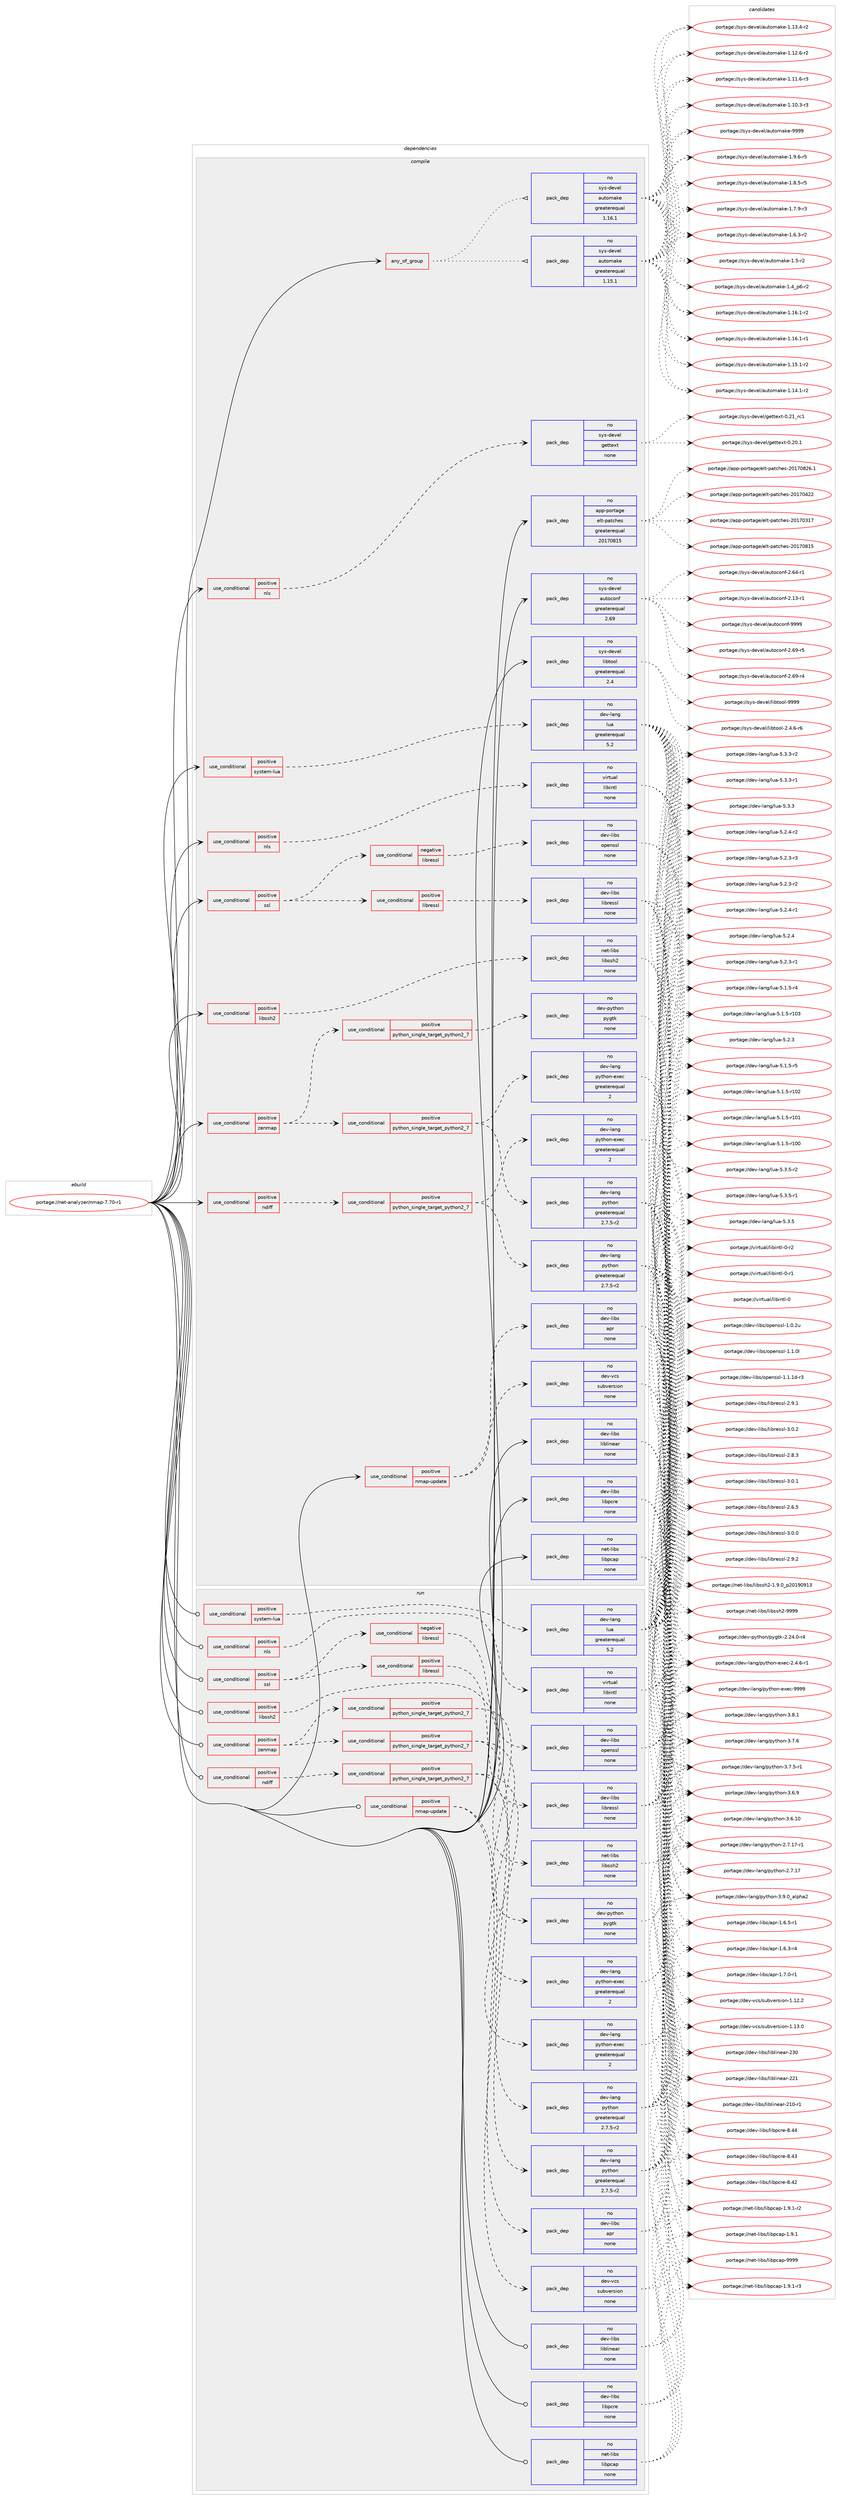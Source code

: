 digraph prolog {

# *************
# Graph options
# *************

newrank=true;
concentrate=true;
compound=true;
graph [rankdir=LR,fontname=Helvetica,fontsize=10,ranksep=1.5];#, ranksep=2.5, nodesep=0.2];
edge  [arrowhead=vee];
node  [fontname=Helvetica,fontsize=10];

# **********
# The ebuild
# **********

subgraph cluster_leftcol {
color=gray;
rank=same;
label=<<i>ebuild</i>>;
id [label="portage://net-analyzer/nmap-7.70-r1", color=red, width=4, href="../net-analyzer/nmap-7.70-r1.svg"];
}

# ****************
# The dependencies
# ****************

subgraph cluster_midcol {
color=gray;
label=<<i>dependencies</i>>;
subgraph cluster_compile {
fillcolor="#eeeeee";
style=filled;
label=<<i>compile</i>>;
subgraph any2256 {
dependency140545 [label=<<TABLE BORDER="0" CELLBORDER="1" CELLSPACING="0" CELLPADDING="4"><TR><TD CELLPADDING="10">any_of_group</TD></TR></TABLE>>, shape=none, color=red];subgraph pack106862 {
dependency140546 [label=<<TABLE BORDER="0" CELLBORDER="1" CELLSPACING="0" CELLPADDING="4" WIDTH="220"><TR><TD ROWSPAN="6" CELLPADDING="30">pack_dep</TD></TR><TR><TD WIDTH="110">no</TD></TR><TR><TD>sys-devel</TD></TR><TR><TD>automake</TD></TR><TR><TD>greaterequal</TD></TR><TR><TD>1.16.1</TD></TR></TABLE>>, shape=none, color=blue];
}
dependency140545:e -> dependency140546:w [weight=20,style="dotted",arrowhead="oinv"];
subgraph pack106863 {
dependency140547 [label=<<TABLE BORDER="0" CELLBORDER="1" CELLSPACING="0" CELLPADDING="4" WIDTH="220"><TR><TD ROWSPAN="6" CELLPADDING="30">pack_dep</TD></TR><TR><TD WIDTH="110">no</TD></TR><TR><TD>sys-devel</TD></TR><TR><TD>automake</TD></TR><TR><TD>greaterequal</TD></TR><TR><TD>1.15.1</TD></TR></TABLE>>, shape=none, color=blue];
}
dependency140545:e -> dependency140547:w [weight=20,style="dotted",arrowhead="oinv"];
}
id:e -> dependency140545:w [weight=20,style="solid",arrowhead="vee"];
subgraph cond31300 {
dependency140548 [label=<<TABLE BORDER="0" CELLBORDER="1" CELLSPACING="0" CELLPADDING="4"><TR><TD ROWSPAN="3" CELLPADDING="10">use_conditional</TD></TR><TR><TD>positive</TD></TR><TR><TD>libssh2</TD></TR></TABLE>>, shape=none, color=red];
subgraph pack106864 {
dependency140549 [label=<<TABLE BORDER="0" CELLBORDER="1" CELLSPACING="0" CELLPADDING="4" WIDTH="220"><TR><TD ROWSPAN="6" CELLPADDING="30">pack_dep</TD></TR><TR><TD WIDTH="110">no</TD></TR><TR><TD>net-libs</TD></TR><TR><TD>libssh2</TD></TR><TR><TD>none</TD></TR><TR><TD></TD></TR></TABLE>>, shape=none, color=blue];
}
dependency140548:e -> dependency140549:w [weight=20,style="dashed",arrowhead="vee"];
}
id:e -> dependency140548:w [weight=20,style="solid",arrowhead="vee"];
subgraph cond31301 {
dependency140550 [label=<<TABLE BORDER="0" CELLBORDER="1" CELLSPACING="0" CELLPADDING="4"><TR><TD ROWSPAN="3" CELLPADDING="10">use_conditional</TD></TR><TR><TD>positive</TD></TR><TR><TD>ndiff</TD></TR></TABLE>>, shape=none, color=red];
subgraph cond31302 {
dependency140551 [label=<<TABLE BORDER="0" CELLBORDER="1" CELLSPACING="0" CELLPADDING="4"><TR><TD ROWSPAN="3" CELLPADDING="10">use_conditional</TD></TR><TR><TD>positive</TD></TR><TR><TD>python_single_target_python2_7</TD></TR></TABLE>>, shape=none, color=red];
subgraph pack106865 {
dependency140552 [label=<<TABLE BORDER="0" CELLBORDER="1" CELLSPACING="0" CELLPADDING="4" WIDTH="220"><TR><TD ROWSPAN="6" CELLPADDING="30">pack_dep</TD></TR><TR><TD WIDTH="110">no</TD></TR><TR><TD>dev-lang</TD></TR><TR><TD>python</TD></TR><TR><TD>greaterequal</TD></TR><TR><TD>2.7.5-r2</TD></TR></TABLE>>, shape=none, color=blue];
}
dependency140551:e -> dependency140552:w [weight=20,style="dashed",arrowhead="vee"];
subgraph pack106866 {
dependency140553 [label=<<TABLE BORDER="0" CELLBORDER="1" CELLSPACING="0" CELLPADDING="4" WIDTH="220"><TR><TD ROWSPAN="6" CELLPADDING="30">pack_dep</TD></TR><TR><TD WIDTH="110">no</TD></TR><TR><TD>dev-lang</TD></TR><TR><TD>python-exec</TD></TR><TR><TD>greaterequal</TD></TR><TR><TD>2</TD></TR></TABLE>>, shape=none, color=blue];
}
dependency140551:e -> dependency140553:w [weight=20,style="dashed",arrowhead="vee"];
}
dependency140550:e -> dependency140551:w [weight=20,style="dashed",arrowhead="vee"];
}
id:e -> dependency140550:w [weight=20,style="solid",arrowhead="vee"];
subgraph cond31303 {
dependency140554 [label=<<TABLE BORDER="0" CELLBORDER="1" CELLSPACING="0" CELLPADDING="4"><TR><TD ROWSPAN="3" CELLPADDING="10">use_conditional</TD></TR><TR><TD>positive</TD></TR><TR><TD>nls</TD></TR></TABLE>>, shape=none, color=red];
subgraph pack106867 {
dependency140555 [label=<<TABLE BORDER="0" CELLBORDER="1" CELLSPACING="0" CELLPADDING="4" WIDTH="220"><TR><TD ROWSPAN="6" CELLPADDING="30">pack_dep</TD></TR><TR><TD WIDTH="110">no</TD></TR><TR><TD>sys-devel</TD></TR><TR><TD>gettext</TD></TR><TR><TD>none</TD></TR><TR><TD></TD></TR></TABLE>>, shape=none, color=blue];
}
dependency140554:e -> dependency140555:w [weight=20,style="dashed",arrowhead="vee"];
}
id:e -> dependency140554:w [weight=20,style="solid",arrowhead="vee"];
subgraph cond31304 {
dependency140556 [label=<<TABLE BORDER="0" CELLBORDER="1" CELLSPACING="0" CELLPADDING="4"><TR><TD ROWSPAN="3" CELLPADDING="10">use_conditional</TD></TR><TR><TD>positive</TD></TR><TR><TD>nls</TD></TR></TABLE>>, shape=none, color=red];
subgraph pack106868 {
dependency140557 [label=<<TABLE BORDER="0" CELLBORDER="1" CELLSPACING="0" CELLPADDING="4" WIDTH="220"><TR><TD ROWSPAN="6" CELLPADDING="30">pack_dep</TD></TR><TR><TD WIDTH="110">no</TD></TR><TR><TD>virtual</TD></TR><TR><TD>libintl</TD></TR><TR><TD>none</TD></TR><TR><TD></TD></TR></TABLE>>, shape=none, color=blue];
}
dependency140556:e -> dependency140557:w [weight=20,style="dashed",arrowhead="vee"];
}
id:e -> dependency140556:w [weight=20,style="solid",arrowhead="vee"];
subgraph cond31305 {
dependency140558 [label=<<TABLE BORDER="0" CELLBORDER="1" CELLSPACING="0" CELLPADDING="4"><TR><TD ROWSPAN="3" CELLPADDING="10">use_conditional</TD></TR><TR><TD>positive</TD></TR><TR><TD>nmap-update</TD></TR></TABLE>>, shape=none, color=red];
subgraph pack106869 {
dependency140559 [label=<<TABLE BORDER="0" CELLBORDER="1" CELLSPACING="0" CELLPADDING="4" WIDTH="220"><TR><TD ROWSPAN="6" CELLPADDING="30">pack_dep</TD></TR><TR><TD WIDTH="110">no</TD></TR><TR><TD>dev-libs</TD></TR><TR><TD>apr</TD></TR><TR><TD>none</TD></TR><TR><TD></TD></TR></TABLE>>, shape=none, color=blue];
}
dependency140558:e -> dependency140559:w [weight=20,style="dashed",arrowhead="vee"];
subgraph pack106870 {
dependency140560 [label=<<TABLE BORDER="0" CELLBORDER="1" CELLSPACING="0" CELLPADDING="4" WIDTH="220"><TR><TD ROWSPAN="6" CELLPADDING="30">pack_dep</TD></TR><TR><TD WIDTH="110">no</TD></TR><TR><TD>dev-vcs</TD></TR><TR><TD>subversion</TD></TR><TR><TD>none</TD></TR><TR><TD></TD></TR></TABLE>>, shape=none, color=blue];
}
dependency140558:e -> dependency140560:w [weight=20,style="dashed",arrowhead="vee"];
}
id:e -> dependency140558:w [weight=20,style="solid",arrowhead="vee"];
subgraph cond31306 {
dependency140561 [label=<<TABLE BORDER="0" CELLBORDER="1" CELLSPACING="0" CELLPADDING="4"><TR><TD ROWSPAN="3" CELLPADDING="10">use_conditional</TD></TR><TR><TD>positive</TD></TR><TR><TD>ssl</TD></TR></TABLE>>, shape=none, color=red];
subgraph cond31307 {
dependency140562 [label=<<TABLE BORDER="0" CELLBORDER="1" CELLSPACING="0" CELLPADDING="4"><TR><TD ROWSPAN="3" CELLPADDING="10">use_conditional</TD></TR><TR><TD>negative</TD></TR><TR><TD>libressl</TD></TR></TABLE>>, shape=none, color=red];
subgraph pack106871 {
dependency140563 [label=<<TABLE BORDER="0" CELLBORDER="1" CELLSPACING="0" CELLPADDING="4" WIDTH="220"><TR><TD ROWSPAN="6" CELLPADDING="30">pack_dep</TD></TR><TR><TD WIDTH="110">no</TD></TR><TR><TD>dev-libs</TD></TR><TR><TD>openssl</TD></TR><TR><TD>none</TD></TR><TR><TD></TD></TR></TABLE>>, shape=none, color=blue];
}
dependency140562:e -> dependency140563:w [weight=20,style="dashed",arrowhead="vee"];
}
dependency140561:e -> dependency140562:w [weight=20,style="dashed",arrowhead="vee"];
subgraph cond31308 {
dependency140564 [label=<<TABLE BORDER="0" CELLBORDER="1" CELLSPACING="0" CELLPADDING="4"><TR><TD ROWSPAN="3" CELLPADDING="10">use_conditional</TD></TR><TR><TD>positive</TD></TR><TR><TD>libressl</TD></TR></TABLE>>, shape=none, color=red];
subgraph pack106872 {
dependency140565 [label=<<TABLE BORDER="0" CELLBORDER="1" CELLSPACING="0" CELLPADDING="4" WIDTH="220"><TR><TD ROWSPAN="6" CELLPADDING="30">pack_dep</TD></TR><TR><TD WIDTH="110">no</TD></TR><TR><TD>dev-libs</TD></TR><TR><TD>libressl</TD></TR><TR><TD>none</TD></TR><TR><TD></TD></TR></TABLE>>, shape=none, color=blue];
}
dependency140564:e -> dependency140565:w [weight=20,style="dashed",arrowhead="vee"];
}
dependency140561:e -> dependency140564:w [weight=20,style="dashed",arrowhead="vee"];
}
id:e -> dependency140561:w [weight=20,style="solid",arrowhead="vee"];
subgraph cond31309 {
dependency140566 [label=<<TABLE BORDER="0" CELLBORDER="1" CELLSPACING="0" CELLPADDING="4"><TR><TD ROWSPAN="3" CELLPADDING="10">use_conditional</TD></TR><TR><TD>positive</TD></TR><TR><TD>system-lua</TD></TR></TABLE>>, shape=none, color=red];
subgraph pack106873 {
dependency140567 [label=<<TABLE BORDER="0" CELLBORDER="1" CELLSPACING="0" CELLPADDING="4" WIDTH="220"><TR><TD ROWSPAN="6" CELLPADDING="30">pack_dep</TD></TR><TR><TD WIDTH="110">no</TD></TR><TR><TD>dev-lang</TD></TR><TR><TD>lua</TD></TR><TR><TD>greaterequal</TD></TR><TR><TD>5.2</TD></TR></TABLE>>, shape=none, color=blue];
}
dependency140566:e -> dependency140567:w [weight=20,style="dashed",arrowhead="vee"];
}
id:e -> dependency140566:w [weight=20,style="solid",arrowhead="vee"];
subgraph cond31310 {
dependency140568 [label=<<TABLE BORDER="0" CELLBORDER="1" CELLSPACING="0" CELLPADDING="4"><TR><TD ROWSPAN="3" CELLPADDING="10">use_conditional</TD></TR><TR><TD>positive</TD></TR><TR><TD>zenmap</TD></TR></TABLE>>, shape=none, color=red];
subgraph cond31311 {
dependency140569 [label=<<TABLE BORDER="0" CELLBORDER="1" CELLSPACING="0" CELLPADDING="4"><TR><TD ROWSPAN="3" CELLPADDING="10">use_conditional</TD></TR><TR><TD>positive</TD></TR><TR><TD>python_single_target_python2_7</TD></TR></TABLE>>, shape=none, color=red];
subgraph pack106874 {
dependency140570 [label=<<TABLE BORDER="0" CELLBORDER="1" CELLSPACING="0" CELLPADDING="4" WIDTH="220"><TR><TD ROWSPAN="6" CELLPADDING="30">pack_dep</TD></TR><TR><TD WIDTH="110">no</TD></TR><TR><TD>dev-python</TD></TR><TR><TD>pygtk</TD></TR><TR><TD>none</TD></TR><TR><TD></TD></TR></TABLE>>, shape=none, color=blue];
}
dependency140569:e -> dependency140570:w [weight=20,style="dashed",arrowhead="vee"];
}
dependency140568:e -> dependency140569:w [weight=20,style="dashed",arrowhead="vee"];
subgraph cond31312 {
dependency140571 [label=<<TABLE BORDER="0" CELLBORDER="1" CELLSPACING="0" CELLPADDING="4"><TR><TD ROWSPAN="3" CELLPADDING="10">use_conditional</TD></TR><TR><TD>positive</TD></TR><TR><TD>python_single_target_python2_7</TD></TR></TABLE>>, shape=none, color=red];
subgraph pack106875 {
dependency140572 [label=<<TABLE BORDER="0" CELLBORDER="1" CELLSPACING="0" CELLPADDING="4" WIDTH="220"><TR><TD ROWSPAN="6" CELLPADDING="30">pack_dep</TD></TR><TR><TD WIDTH="110">no</TD></TR><TR><TD>dev-lang</TD></TR><TR><TD>python</TD></TR><TR><TD>greaterequal</TD></TR><TR><TD>2.7.5-r2</TD></TR></TABLE>>, shape=none, color=blue];
}
dependency140571:e -> dependency140572:w [weight=20,style="dashed",arrowhead="vee"];
subgraph pack106876 {
dependency140573 [label=<<TABLE BORDER="0" CELLBORDER="1" CELLSPACING="0" CELLPADDING="4" WIDTH="220"><TR><TD ROWSPAN="6" CELLPADDING="30">pack_dep</TD></TR><TR><TD WIDTH="110">no</TD></TR><TR><TD>dev-lang</TD></TR><TR><TD>python-exec</TD></TR><TR><TD>greaterequal</TD></TR><TR><TD>2</TD></TR></TABLE>>, shape=none, color=blue];
}
dependency140571:e -> dependency140573:w [weight=20,style="dashed",arrowhead="vee"];
}
dependency140568:e -> dependency140571:w [weight=20,style="dashed",arrowhead="vee"];
}
id:e -> dependency140568:w [weight=20,style="solid",arrowhead="vee"];
subgraph pack106877 {
dependency140574 [label=<<TABLE BORDER="0" CELLBORDER="1" CELLSPACING="0" CELLPADDING="4" WIDTH="220"><TR><TD ROWSPAN="6" CELLPADDING="30">pack_dep</TD></TR><TR><TD WIDTH="110">no</TD></TR><TR><TD>app-portage</TD></TR><TR><TD>elt-patches</TD></TR><TR><TD>greaterequal</TD></TR><TR><TD>20170815</TD></TR></TABLE>>, shape=none, color=blue];
}
id:e -> dependency140574:w [weight=20,style="solid",arrowhead="vee"];
subgraph pack106878 {
dependency140575 [label=<<TABLE BORDER="0" CELLBORDER="1" CELLSPACING="0" CELLPADDING="4" WIDTH="220"><TR><TD ROWSPAN="6" CELLPADDING="30">pack_dep</TD></TR><TR><TD WIDTH="110">no</TD></TR><TR><TD>dev-libs</TD></TR><TR><TD>liblinear</TD></TR><TR><TD>none</TD></TR><TR><TD></TD></TR></TABLE>>, shape=none, color=blue];
}
id:e -> dependency140575:w [weight=20,style="solid",arrowhead="vee"];
subgraph pack106879 {
dependency140576 [label=<<TABLE BORDER="0" CELLBORDER="1" CELLSPACING="0" CELLPADDING="4" WIDTH="220"><TR><TD ROWSPAN="6" CELLPADDING="30">pack_dep</TD></TR><TR><TD WIDTH="110">no</TD></TR><TR><TD>dev-libs</TD></TR><TR><TD>libpcre</TD></TR><TR><TD>none</TD></TR><TR><TD></TD></TR></TABLE>>, shape=none, color=blue];
}
id:e -> dependency140576:w [weight=20,style="solid",arrowhead="vee"];
subgraph pack106880 {
dependency140577 [label=<<TABLE BORDER="0" CELLBORDER="1" CELLSPACING="0" CELLPADDING="4" WIDTH="220"><TR><TD ROWSPAN="6" CELLPADDING="30">pack_dep</TD></TR><TR><TD WIDTH="110">no</TD></TR><TR><TD>net-libs</TD></TR><TR><TD>libpcap</TD></TR><TR><TD>none</TD></TR><TR><TD></TD></TR></TABLE>>, shape=none, color=blue];
}
id:e -> dependency140577:w [weight=20,style="solid",arrowhead="vee"];
subgraph pack106881 {
dependency140578 [label=<<TABLE BORDER="0" CELLBORDER="1" CELLSPACING="0" CELLPADDING="4" WIDTH="220"><TR><TD ROWSPAN="6" CELLPADDING="30">pack_dep</TD></TR><TR><TD WIDTH="110">no</TD></TR><TR><TD>sys-devel</TD></TR><TR><TD>autoconf</TD></TR><TR><TD>greaterequal</TD></TR><TR><TD>2.69</TD></TR></TABLE>>, shape=none, color=blue];
}
id:e -> dependency140578:w [weight=20,style="solid",arrowhead="vee"];
subgraph pack106882 {
dependency140579 [label=<<TABLE BORDER="0" CELLBORDER="1" CELLSPACING="0" CELLPADDING="4" WIDTH="220"><TR><TD ROWSPAN="6" CELLPADDING="30">pack_dep</TD></TR><TR><TD WIDTH="110">no</TD></TR><TR><TD>sys-devel</TD></TR><TR><TD>libtool</TD></TR><TR><TD>greaterequal</TD></TR><TR><TD>2.4</TD></TR></TABLE>>, shape=none, color=blue];
}
id:e -> dependency140579:w [weight=20,style="solid",arrowhead="vee"];
}
subgraph cluster_compileandrun {
fillcolor="#eeeeee";
style=filled;
label=<<i>compile and run</i>>;
}
subgraph cluster_run {
fillcolor="#eeeeee";
style=filled;
label=<<i>run</i>>;
subgraph cond31313 {
dependency140580 [label=<<TABLE BORDER="0" CELLBORDER="1" CELLSPACING="0" CELLPADDING="4"><TR><TD ROWSPAN="3" CELLPADDING="10">use_conditional</TD></TR><TR><TD>positive</TD></TR><TR><TD>libssh2</TD></TR></TABLE>>, shape=none, color=red];
subgraph pack106883 {
dependency140581 [label=<<TABLE BORDER="0" CELLBORDER="1" CELLSPACING="0" CELLPADDING="4" WIDTH="220"><TR><TD ROWSPAN="6" CELLPADDING="30">pack_dep</TD></TR><TR><TD WIDTH="110">no</TD></TR><TR><TD>net-libs</TD></TR><TR><TD>libssh2</TD></TR><TR><TD>none</TD></TR><TR><TD></TD></TR></TABLE>>, shape=none, color=blue];
}
dependency140580:e -> dependency140581:w [weight=20,style="dashed",arrowhead="vee"];
}
id:e -> dependency140580:w [weight=20,style="solid",arrowhead="odot"];
subgraph cond31314 {
dependency140582 [label=<<TABLE BORDER="0" CELLBORDER="1" CELLSPACING="0" CELLPADDING="4"><TR><TD ROWSPAN="3" CELLPADDING="10">use_conditional</TD></TR><TR><TD>positive</TD></TR><TR><TD>ndiff</TD></TR></TABLE>>, shape=none, color=red];
subgraph cond31315 {
dependency140583 [label=<<TABLE BORDER="0" CELLBORDER="1" CELLSPACING="0" CELLPADDING="4"><TR><TD ROWSPAN="3" CELLPADDING="10">use_conditional</TD></TR><TR><TD>positive</TD></TR><TR><TD>python_single_target_python2_7</TD></TR></TABLE>>, shape=none, color=red];
subgraph pack106884 {
dependency140584 [label=<<TABLE BORDER="0" CELLBORDER="1" CELLSPACING="0" CELLPADDING="4" WIDTH="220"><TR><TD ROWSPAN="6" CELLPADDING="30">pack_dep</TD></TR><TR><TD WIDTH="110">no</TD></TR><TR><TD>dev-lang</TD></TR><TR><TD>python</TD></TR><TR><TD>greaterequal</TD></TR><TR><TD>2.7.5-r2</TD></TR></TABLE>>, shape=none, color=blue];
}
dependency140583:e -> dependency140584:w [weight=20,style="dashed",arrowhead="vee"];
subgraph pack106885 {
dependency140585 [label=<<TABLE BORDER="0" CELLBORDER="1" CELLSPACING="0" CELLPADDING="4" WIDTH="220"><TR><TD ROWSPAN="6" CELLPADDING="30">pack_dep</TD></TR><TR><TD WIDTH="110">no</TD></TR><TR><TD>dev-lang</TD></TR><TR><TD>python-exec</TD></TR><TR><TD>greaterequal</TD></TR><TR><TD>2</TD></TR></TABLE>>, shape=none, color=blue];
}
dependency140583:e -> dependency140585:w [weight=20,style="dashed",arrowhead="vee"];
}
dependency140582:e -> dependency140583:w [weight=20,style="dashed",arrowhead="vee"];
}
id:e -> dependency140582:w [weight=20,style="solid",arrowhead="odot"];
subgraph cond31316 {
dependency140586 [label=<<TABLE BORDER="0" CELLBORDER="1" CELLSPACING="0" CELLPADDING="4"><TR><TD ROWSPAN="3" CELLPADDING="10">use_conditional</TD></TR><TR><TD>positive</TD></TR><TR><TD>nls</TD></TR></TABLE>>, shape=none, color=red];
subgraph pack106886 {
dependency140587 [label=<<TABLE BORDER="0" CELLBORDER="1" CELLSPACING="0" CELLPADDING="4" WIDTH="220"><TR><TD ROWSPAN="6" CELLPADDING="30">pack_dep</TD></TR><TR><TD WIDTH="110">no</TD></TR><TR><TD>virtual</TD></TR><TR><TD>libintl</TD></TR><TR><TD>none</TD></TR><TR><TD></TD></TR></TABLE>>, shape=none, color=blue];
}
dependency140586:e -> dependency140587:w [weight=20,style="dashed",arrowhead="vee"];
}
id:e -> dependency140586:w [weight=20,style="solid",arrowhead="odot"];
subgraph cond31317 {
dependency140588 [label=<<TABLE BORDER="0" CELLBORDER="1" CELLSPACING="0" CELLPADDING="4"><TR><TD ROWSPAN="3" CELLPADDING="10">use_conditional</TD></TR><TR><TD>positive</TD></TR><TR><TD>nmap-update</TD></TR></TABLE>>, shape=none, color=red];
subgraph pack106887 {
dependency140589 [label=<<TABLE BORDER="0" CELLBORDER="1" CELLSPACING="0" CELLPADDING="4" WIDTH="220"><TR><TD ROWSPAN="6" CELLPADDING="30">pack_dep</TD></TR><TR><TD WIDTH="110">no</TD></TR><TR><TD>dev-libs</TD></TR><TR><TD>apr</TD></TR><TR><TD>none</TD></TR><TR><TD></TD></TR></TABLE>>, shape=none, color=blue];
}
dependency140588:e -> dependency140589:w [weight=20,style="dashed",arrowhead="vee"];
subgraph pack106888 {
dependency140590 [label=<<TABLE BORDER="0" CELLBORDER="1" CELLSPACING="0" CELLPADDING="4" WIDTH="220"><TR><TD ROWSPAN="6" CELLPADDING="30">pack_dep</TD></TR><TR><TD WIDTH="110">no</TD></TR><TR><TD>dev-vcs</TD></TR><TR><TD>subversion</TD></TR><TR><TD>none</TD></TR><TR><TD></TD></TR></TABLE>>, shape=none, color=blue];
}
dependency140588:e -> dependency140590:w [weight=20,style="dashed",arrowhead="vee"];
}
id:e -> dependency140588:w [weight=20,style="solid",arrowhead="odot"];
subgraph cond31318 {
dependency140591 [label=<<TABLE BORDER="0" CELLBORDER="1" CELLSPACING="0" CELLPADDING="4"><TR><TD ROWSPAN="3" CELLPADDING="10">use_conditional</TD></TR><TR><TD>positive</TD></TR><TR><TD>ssl</TD></TR></TABLE>>, shape=none, color=red];
subgraph cond31319 {
dependency140592 [label=<<TABLE BORDER="0" CELLBORDER="1" CELLSPACING="0" CELLPADDING="4"><TR><TD ROWSPAN="3" CELLPADDING="10">use_conditional</TD></TR><TR><TD>negative</TD></TR><TR><TD>libressl</TD></TR></TABLE>>, shape=none, color=red];
subgraph pack106889 {
dependency140593 [label=<<TABLE BORDER="0" CELLBORDER="1" CELLSPACING="0" CELLPADDING="4" WIDTH="220"><TR><TD ROWSPAN="6" CELLPADDING="30">pack_dep</TD></TR><TR><TD WIDTH="110">no</TD></TR><TR><TD>dev-libs</TD></TR><TR><TD>openssl</TD></TR><TR><TD>none</TD></TR><TR><TD></TD></TR></TABLE>>, shape=none, color=blue];
}
dependency140592:e -> dependency140593:w [weight=20,style="dashed",arrowhead="vee"];
}
dependency140591:e -> dependency140592:w [weight=20,style="dashed",arrowhead="vee"];
subgraph cond31320 {
dependency140594 [label=<<TABLE BORDER="0" CELLBORDER="1" CELLSPACING="0" CELLPADDING="4"><TR><TD ROWSPAN="3" CELLPADDING="10">use_conditional</TD></TR><TR><TD>positive</TD></TR><TR><TD>libressl</TD></TR></TABLE>>, shape=none, color=red];
subgraph pack106890 {
dependency140595 [label=<<TABLE BORDER="0" CELLBORDER="1" CELLSPACING="0" CELLPADDING="4" WIDTH="220"><TR><TD ROWSPAN="6" CELLPADDING="30">pack_dep</TD></TR><TR><TD WIDTH="110">no</TD></TR><TR><TD>dev-libs</TD></TR><TR><TD>libressl</TD></TR><TR><TD>none</TD></TR><TR><TD></TD></TR></TABLE>>, shape=none, color=blue];
}
dependency140594:e -> dependency140595:w [weight=20,style="dashed",arrowhead="vee"];
}
dependency140591:e -> dependency140594:w [weight=20,style="dashed",arrowhead="vee"];
}
id:e -> dependency140591:w [weight=20,style="solid",arrowhead="odot"];
subgraph cond31321 {
dependency140596 [label=<<TABLE BORDER="0" CELLBORDER="1" CELLSPACING="0" CELLPADDING="4"><TR><TD ROWSPAN="3" CELLPADDING="10">use_conditional</TD></TR><TR><TD>positive</TD></TR><TR><TD>system-lua</TD></TR></TABLE>>, shape=none, color=red];
subgraph pack106891 {
dependency140597 [label=<<TABLE BORDER="0" CELLBORDER="1" CELLSPACING="0" CELLPADDING="4" WIDTH="220"><TR><TD ROWSPAN="6" CELLPADDING="30">pack_dep</TD></TR><TR><TD WIDTH="110">no</TD></TR><TR><TD>dev-lang</TD></TR><TR><TD>lua</TD></TR><TR><TD>greaterequal</TD></TR><TR><TD>5.2</TD></TR></TABLE>>, shape=none, color=blue];
}
dependency140596:e -> dependency140597:w [weight=20,style="dashed",arrowhead="vee"];
}
id:e -> dependency140596:w [weight=20,style="solid",arrowhead="odot"];
subgraph cond31322 {
dependency140598 [label=<<TABLE BORDER="0" CELLBORDER="1" CELLSPACING="0" CELLPADDING="4"><TR><TD ROWSPAN="3" CELLPADDING="10">use_conditional</TD></TR><TR><TD>positive</TD></TR><TR><TD>zenmap</TD></TR></TABLE>>, shape=none, color=red];
subgraph cond31323 {
dependency140599 [label=<<TABLE BORDER="0" CELLBORDER="1" CELLSPACING="0" CELLPADDING="4"><TR><TD ROWSPAN="3" CELLPADDING="10">use_conditional</TD></TR><TR><TD>positive</TD></TR><TR><TD>python_single_target_python2_7</TD></TR></TABLE>>, shape=none, color=red];
subgraph pack106892 {
dependency140600 [label=<<TABLE BORDER="0" CELLBORDER="1" CELLSPACING="0" CELLPADDING="4" WIDTH="220"><TR><TD ROWSPAN="6" CELLPADDING="30">pack_dep</TD></TR><TR><TD WIDTH="110">no</TD></TR><TR><TD>dev-python</TD></TR><TR><TD>pygtk</TD></TR><TR><TD>none</TD></TR><TR><TD></TD></TR></TABLE>>, shape=none, color=blue];
}
dependency140599:e -> dependency140600:w [weight=20,style="dashed",arrowhead="vee"];
}
dependency140598:e -> dependency140599:w [weight=20,style="dashed",arrowhead="vee"];
subgraph cond31324 {
dependency140601 [label=<<TABLE BORDER="0" CELLBORDER="1" CELLSPACING="0" CELLPADDING="4"><TR><TD ROWSPAN="3" CELLPADDING="10">use_conditional</TD></TR><TR><TD>positive</TD></TR><TR><TD>python_single_target_python2_7</TD></TR></TABLE>>, shape=none, color=red];
subgraph pack106893 {
dependency140602 [label=<<TABLE BORDER="0" CELLBORDER="1" CELLSPACING="0" CELLPADDING="4" WIDTH="220"><TR><TD ROWSPAN="6" CELLPADDING="30">pack_dep</TD></TR><TR><TD WIDTH="110">no</TD></TR><TR><TD>dev-lang</TD></TR><TR><TD>python</TD></TR><TR><TD>greaterequal</TD></TR><TR><TD>2.7.5-r2</TD></TR></TABLE>>, shape=none, color=blue];
}
dependency140601:e -> dependency140602:w [weight=20,style="dashed",arrowhead="vee"];
subgraph pack106894 {
dependency140603 [label=<<TABLE BORDER="0" CELLBORDER="1" CELLSPACING="0" CELLPADDING="4" WIDTH="220"><TR><TD ROWSPAN="6" CELLPADDING="30">pack_dep</TD></TR><TR><TD WIDTH="110">no</TD></TR><TR><TD>dev-lang</TD></TR><TR><TD>python-exec</TD></TR><TR><TD>greaterequal</TD></TR><TR><TD>2</TD></TR></TABLE>>, shape=none, color=blue];
}
dependency140601:e -> dependency140603:w [weight=20,style="dashed",arrowhead="vee"];
}
dependency140598:e -> dependency140601:w [weight=20,style="dashed",arrowhead="vee"];
}
id:e -> dependency140598:w [weight=20,style="solid",arrowhead="odot"];
subgraph pack106895 {
dependency140604 [label=<<TABLE BORDER="0" CELLBORDER="1" CELLSPACING="0" CELLPADDING="4" WIDTH="220"><TR><TD ROWSPAN="6" CELLPADDING="30">pack_dep</TD></TR><TR><TD WIDTH="110">no</TD></TR><TR><TD>dev-libs</TD></TR><TR><TD>liblinear</TD></TR><TR><TD>none</TD></TR><TR><TD></TD></TR></TABLE>>, shape=none, color=blue];
}
id:e -> dependency140604:w [weight=20,style="solid",arrowhead="odot"];
subgraph pack106896 {
dependency140605 [label=<<TABLE BORDER="0" CELLBORDER="1" CELLSPACING="0" CELLPADDING="4" WIDTH="220"><TR><TD ROWSPAN="6" CELLPADDING="30">pack_dep</TD></TR><TR><TD WIDTH="110">no</TD></TR><TR><TD>dev-libs</TD></TR><TR><TD>libpcre</TD></TR><TR><TD>none</TD></TR><TR><TD></TD></TR></TABLE>>, shape=none, color=blue];
}
id:e -> dependency140605:w [weight=20,style="solid",arrowhead="odot"];
subgraph pack106897 {
dependency140606 [label=<<TABLE BORDER="0" CELLBORDER="1" CELLSPACING="0" CELLPADDING="4" WIDTH="220"><TR><TD ROWSPAN="6" CELLPADDING="30">pack_dep</TD></TR><TR><TD WIDTH="110">no</TD></TR><TR><TD>net-libs</TD></TR><TR><TD>libpcap</TD></TR><TR><TD>none</TD></TR><TR><TD></TD></TR></TABLE>>, shape=none, color=blue];
}
id:e -> dependency140606:w [weight=20,style="solid",arrowhead="odot"];
}
}

# **************
# The candidates
# **************

subgraph cluster_choices {
rank=same;
color=gray;
label=<<i>candidates</i>>;

subgraph choice106862 {
color=black;
nodesep=1;
choice115121115451001011181011084797117116111109971071014557575757 [label="portage://sys-devel/automake-9999", color=red, width=4,href="../sys-devel/automake-9999.svg"];
choice115121115451001011181011084797117116111109971071014549465746544511453 [label="portage://sys-devel/automake-1.9.6-r5", color=red, width=4,href="../sys-devel/automake-1.9.6-r5.svg"];
choice115121115451001011181011084797117116111109971071014549465646534511453 [label="portage://sys-devel/automake-1.8.5-r5", color=red, width=4,href="../sys-devel/automake-1.8.5-r5.svg"];
choice115121115451001011181011084797117116111109971071014549465546574511451 [label="portage://sys-devel/automake-1.7.9-r3", color=red, width=4,href="../sys-devel/automake-1.7.9-r3.svg"];
choice115121115451001011181011084797117116111109971071014549465446514511450 [label="portage://sys-devel/automake-1.6.3-r2", color=red, width=4,href="../sys-devel/automake-1.6.3-r2.svg"];
choice11512111545100101118101108479711711611110997107101454946534511450 [label="portage://sys-devel/automake-1.5-r2", color=red, width=4,href="../sys-devel/automake-1.5-r2.svg"];
choice115121115451001011181011084797117116111109971071014549465295112544511450 [label="portage://sys-devel/automake-1.4_p6-r2", color=red, width=4,href="../sys-devel/automake-1.4_p6-r2.svg"];
choice11512111545100101118101108479711711611110997107101454946495446494511450 [label="portage://sys-devel/automake-1.16.1-r2", color=red, width=4,href="../sys-devel/automake-1.16.1-r2.svg"];
choice11512111545100101118101108479711711611110997107101454946495446494511449 [label="portage://sys-devel/automake-1.16.1-r1", color=red, width=4,href="../sys-devel/automake-1.16.1-r1.svg"];
choice11512111545100101118101108479711711611110997107101454946495346494511450 [label="portage://sys-devel/automake-1.15.1-r2", color=red, width=4,href="../sys-devel/automake-1.15.1-r2.svg"];
choice11512111545100101118101108479711711611110997107101454946495246494511450 [label="portage://sys-devel/automake-1.14.1-r2", color=red, width=4,href="../sys-devel/automake-1.14.1-r2.svg"];
choice11512111545100101118101108479711711611110997107101454946495146524511450 [label="portage://sys-devel/automake-1.13.4-r2", color=red, width=4,href="../sys-devel/automake-1.13.4-r2.svg"];
choice11512111545100101118101108479711711611110997107101454946495046544511450 [label="portage://sys-devel/automake-1.12.6-r2", color=red, width=4,href="../sys-devel/automake-1.12.6-r2.svg"];
choice11512111545100101118101108479711711611110997107101454946494946544511451 [label="portage://sys-devel/automake-1.11.6-r3", color=red, width=4,href="../sys-devel/automake-1.11.6-r3.svg"];
choice11512111545100101118101108479711711611110997107101454946494846514511451 [label="portage://sys-devel/automake-1.10.3-r3", color=red, width=4,href="../sys-devel/automake-1.10.3-r3.svg"];
dependency140546:e -> choice115121115451001011181011084797117116111109971071014557575757:w [style=dotted,weight="100"];
dependency140546:e -> choice115121115451001011181011084797117116111109971071014549465746544511453:w [style=dotted,weight="100"];
dependency140546:e -> choice115121115451001011181011084797117116111109971071014549465646534511453:w [style=dotted,weight="100"];
dependency140546:e -> choice115121115451001011181011084797117116111109971071014549465546574511451:w [style=dotted,weight="100"];
dependency140546:e -> choice115121115451001011181011084797117116111109971071014549465446514511450:w [style=dotted,weight="100"];
dependency140546:e -> choice11512111545100101118101108479711711611110997107101454946534511450:w [style=dotted,weight="100"];
dependency140546:e -> choice115121115451001011181011084797117116111109971071014549465295112544511450:w [style=dotted,weight="100"];
dependency140546:e -> choice11512111545100101118101108479711711611110997107101454946495446494511450:w [style=dotted,weight="100"];
dependency140546:e -> choice11512111545100101118101108479711711611110997107101454946495446494511449:w [style=dotted,weight="100"];
dependency140546:e -> choice11512111545100101118101108479711711611110997107101454946495346494511450:w [style=dotted,weight="100"];
dependency140546:e -> choice11512111545100101118101108479711711611110997107101454946495246494511450:w [style=dotted,weight="100"];
dependency140546:e -> choice11512111545100101118101108479711711611110997107101454946495146524511450:w [style=dotted,weight="100"];
dependency140546:e -> choice11512111545100101118101108479711711611110997107101454946495046544511450:w [style=dotted,weight="100"];
dependency140546:e -> choice11512111545100101118101108479711711611110997107101454946494946544511451:w [style=dotted,weight="100"];
dependency140546:e -> choice11512111545100101118101108479711711611110997107101454946494846514511451:w [style=dotted,weight="100"];
}
subgraph choice106863 {
color=black;
nodesep=1;
choice115121115451001011181011084797117116111109971071014557575757 [label="portage://sys-devel/automake-9999", color=red, width=4,href="../sys-devel/automake-9999.svg"];
choice115121115451001011181011084797117116111109971071014549465746544511453 [label="portage://sys-devel/automake-1.9.6-r5", color=red, width=4,href="../sys-devel/automake-1.9.6-r5.svg"];
choice115121115451001011181011084797117116111109971071014549465646534511453 [label="portage://sys-devel/automake-1.8.5-r5", color=red, width=4,href="../sys-devel/automake-1.8.5-r5.svg"];
choice115121115451001011181011084797117116111109971071014549465546574511451 [label="portage://sys-devel/automake-1.7.9-r3", color=red, width=4,href="../sys-devel/automake-1.7.9-r3.svg"];
choice115121115451001011181011084797117116111109971071014549465446514511450 [label="portage://sys-devel/automake-1.6.3-r2", color=red, width=4,href="../sys-devel/automake-1.6.3-r2.svg"];
choice11512111545100101118101108479711711611110997107101454946534511450 [label="portage://sys-devel/automake-1.5-r2", color=red, width=4,href="../sys-devel/automake-1.5-r2.svg"];
choice115121115451001011181011084797117116111109971071014549465295112544511450 [label="portage://sys-devel/automake-1.4_p6-r2", color=red, width=4,href="../sys-devel/automake-1.4_p6-r2.svg"];
choice11512111545100101118101108479711711611110997107101454946495446494511450 [label="portage://sys-devel/automake-1.16.1-r2", color=red, width=4,href="../sys-devel/automake-1.16.1-r2.svg"];
choice11512111545100101118101108479711711611110997107101454946495446494511449 [label="portage://sys-devel/automake-1.16.1-r1", color=red, width=4,href="../sys-devel/automake-1.16.1-r1.svg"];
choice11512111545100101118101108479711711611110997107101454946495346494511450 [label="portage://sys-devel/automake-1.15.1-r2", color=red, width=4,href="../sys-devel/automake-1.15.1-r2.svg"];
choice11512111545100101118101108479711711611110997107101454946495246494511450 [label="portage://sys-devel/automake-1.14.1-r2", color=red, width=4,href="../sys-devel/automake-1.14.1-r2.svg"];
choice11512111545100101118101108479711711611110997107101454946495146524511450 [label="portage://sys-devel/automake-1.13.4-r2", color=red, width=4,href="../sys-devel/automake-1.13.4-r2.svg"];
choice11512111545100101118101108479711711611110997107101454946495046544511450 [label="portage://sys-devel/automake-1.12.6-r2", color=red, width=4,href="../sys-devel/automake-1.12.6-r2.svg"];
choice11512111545100101118101108479711711611110997107101454946494946544511451 [label="portage://sys-devel/automake-1.11.6-r3", color=red, width=4,href="../sys-devel/automake-1.11.6-r3.svg"];
choice11512111545100101118101108479711711611110997107101454946494846514511451 [label="portage://sys-devel/automake-1.10.3-r3", color=red, width=4,href="../sys-devel/automake-1.10.3-r3.svg"];
dependency140547:e -> choice115121115451001011181011084797117116111109971071014557575757:w [style=dotted,weight="100"];
dependency140547:e -> choice115121115451001011181011084797117116111109971071014549465746544511453:w [style=dotted,weight="100"];
dependency140547:e -> choice115121115451001011181011084797117116111109971071014549465646534511453:w [style=dotted,weight="100"];
dependency140547:e -> choice115121115451001011181011084797117116111109971071014549465546574511451:w [style=dotted,weight="100"];
dependency140547:e -> choice115121115451001011181011084797117116111109971071014549465446514511450:w [style=dotted,weight="100"];
dependency140547:e -> choice11512111545100101118101108479711711611110997107101454946534511450:w [style=dotted,weight="100"];
dependency140547:e -> choice115121115451001011181011084797117116111109971071014549465295112544511450:w [style=dotted,weight="100"];
dependency140547:e -> choice11512111545100101118101108479711711611110997107101454946495446494511450:w [style=dotted,weight="100"];
dependency140547:e -> choice11512111545100101118101108479711711611110997107101454946495446494511449:w [style=dotted,weight="100"];
dependency140547:e -> choice11512111545100101118101108479711711611110997107101454946495346494511450:w [style=dotted,weight="100"];
dependency140547:e -> choice11512111545100101118101108479711711611110997107101454946495246494511450:w [style=dotted,weight="100"];
dependency140547:e -> choice11512111545100101118101108479711711611110997107101454946495146524511450:w [style=dotted,weight="100"];
dependency140547:e -> choice11512111545100101118101108479711711611110997107101454946495046544511450:w [style=dotted,weight="100"];
dependency140547:e -> choice11512111545100101118101108479711711611110997107101454946494946544511451:w [style=dotted,weight="100"];
dependency140547:e -> choice11512111545100101118101108479711711611110997107101454946494846514511451:w [style=dotted,weight="100"];
}
subgraph choice106864 {
color=black;
nodesep=1;
choice11010111645108105981154710810598115115104504557575757 [label="portage://net-libs/libssh2-9999", color=red, width=4,href="../net-libs/libssh2-9999.svg"];
choice1101011164510810598115471081059811511510450454946574648951125048495748574951 [label="portage://net-libs/libssh2-1.9.0_p20190913", color=red, width=4,href="../net-libs/libssh2-1.9.0_p20190913.svg"];
dependency140549:e -> choice11010111645108105981154710810598115115104504557575757:w [style=dotted,weight="100"];
dependency140549:e -> choice1101011164510810598115471081059811511510450454946574648951125048495748574951:w [style=dotted,weight="100"];
}
subgraph choice106865 {
color=black;
nodesep=1;
choice10010111845108971101034711212111610411111045514657464895971081121049750 [label="portage://dev-lang/python-3.9.0_alpha2", color=red, width=4,href="../dev-lang/python-3.9.0_alpha2.svg"];
choice100101118451089711010347112121116104111110455146564649 [label="portage://dev-lang/python-3.8.1", color=red, width=4,href="../dev-lang/python-3.8.1.svg"];
choice100101118451089711010347112121116104111110455146554654 [label="portage://dev-lang/python-3.7.6", color=red, width=4,href="../dev-lang/python-3.7.6.svg"];
choice1001011184510897110103471121211161041111104551465546534511449 [label="portage://dev-lang/python-3.7.5-r1", color=red, width=4,href="../dev-lang/python-3.7.5-r1.svg"];
choice100101118451089711010347112121116104111110455146544657 [label="portage://dev-lang/python-3.6.9", color=red, width=4,href="../dev-lang/python-3.6.9.svg"];
choice10010111845108971101034711212111610411111045514654464948 [label="portage://dev-lang/python-3.6.10", color=red, width=4,href="../dev-lang/python-3.6.10.svg"];
choice100101118451089711010347112121116104111110455046554649554511449 [label="portage://dev-lang/python-2.7.17-r1", color=red, width=4,href="../dev-lang/python-2.7.17-r1.svg"];
choice10010111845108971101034711212111610411111045504655464955 [label="portage://dev-lang/python-2.7.17", color=red, width=4,href="../dev-lang/python-2.7.17.svg"];
dependency140552:e -> choice10010111845108971101034711212111610411111045514657464895971081121049750:w [style=dotted,weight="100"];
dependency140552:e -> choice100101118451089711010347112121116104111110455146564649:w [style=dotted,weight="100"];
dependency140552:e -> choice100101118451089711010347112121116104111110455146554654:w [style=dotted,weight="100"];
dependency140552:e -> choice1001011184510897110103471121211161041111104551465546534511449:w [style=dotted,weight="100"];
dependency140552:e -> choice100101118451089711010347112121116104111110455146544657:w [style=dotted,weight="100"];
dependency140552:e -> choice10010111845108971101034711212111610411111045514654464948:w [style=dotted,weight="100"];
dependency140552:e -> choice100101118451089711010347112121116104111110455046554649554511449:w [style=dotted,weight="100"];
dependency140552:e -> choice10010111845108971101034711212111610411111045504655464955:w [style=dotted,weight="100"];
}
subgraph choice106866 {
color=black;
nodesep=1;
choice10010111845108971101034711212111610411111045101120101994557575757 [label="portage://dev-lang/python-exec-9999", color=red, width=4,href="../dev-lang/python-exec-9999.svg"];
choice10010111845108971101034711212111610411111045101120101994550465246544511449 [label="portage://dev-lang/python-exec-2.4.6-r1", color=red, width=4,href="../dev-lang/python-exec-2.4.6-r1.svg"];
dependency140553:e -> choice10010111845108971101034711212111610411111045101120101994557575757:w [style=dotted,weight="100"];
dependency140553:e -> choice10010111845108971101034711212111610411111045101120101994550465246544511449:w [style=dotted,weight="100"];
}
subgraph choice106867 {
color=black;
nodesep=1;
choice11512111545100101118101108471031011161161011201164548465049951149949 [label="portage://sys-devel/gettext-0.21_rc1", color=red, width=4,href="../sys-devel/gettext-0.21_rc1.svg"];
choice115121115451001011181011084710310111611610112011645484650484649 [label="portage://sys-devel/gettext-0.20.1", color=red, width=4,href="../sys-devel/gettext-0.20.1.svg"];
dependency140555:e -> choice11512111545100101118101108471031011161161011201164548465049951149949:w [style=dotted,weight="100"];
dependency140555:e -> choice115121115451001011181011084710310111611610112011645484650484649:w [style=dotted,weight="100"];
}
subgraph choice106868 {
color=black;
nodesep=1;
choice11810511411611797108471081059810511011610845484511450 [label="portage://virtual/libintl-0-r2", color=red, width=4,href="../virtual/libintl-0-r2.svg"];
choice11810511411611797108471081059810511011610845484511449 [label="portage://virtual/libintl-0-r1", color=red, width=4,href="../virtual/libintl-0-r1.svg"];
choice1181051141161179710847108105981051101161084548 [label="portage://virtual/libintl-0", color=red, width=4,href="../virtual/libintl-0.svg"];
dependency140557:e -> choice11810511411611797108471081059810511011610845484511450:w [style=dotted,weight="100"];
dependency140557:e -> choice11810511411611797108471081059810511011610845484511449:w [style=dotted,weight="100"];
dependency140557:e -> choice1181051141161179710847108105981051101161084548:w [style=dotted,weight="100"];
}
subgraph choice106869 {
color=black;
nodesep=1;
choice100101118451081059811547971121144549465546484511449 [label="portage://dev-libs/apr-1.7.0-r1", color=red, width=4,href="../dev-libs/apr-1.7.0-r1.svg"];
choice100101118451081059811547971121144549465446534511449 [label="portage://dev-libs/apr-1.6.5-r1", color=red, width=4,href="../dev-libs/apr-1.6.5-r1.svg"];
choice100101118451081059811547971121144549465446514511452 [label="portage://dev-libs/apr-1.6.3-r4", color=red, width=4,href="../dev-libs/apr-1.6.3-r4.svg"];
dependency140559:e -> choice100101118451081059811547971121144549465546484511449:w [style=dotted,weight="100"];
dependency140559:e -> choice100101118451081059811547971121144549465446534511449:w [style=dotted,weight="100"];
dependency140559:e -> choice100101118451081059811547971121144549465446514511452:w [style=dotted,weight="100"];
}
subgraph choice106870 {
color=black;
nodesep=1;
choice1001011184511899115471151179811810111411510511111045494649514648 [label="portage://dev-vcs/subversion-1.13.0", color=red, width=4,href="../dev-vcs/subversion-1.13.0.svg"];
choice1001011184511899115471151179811810111411510511111045494649504650 [label="portage://dev-vcs/subversion-1.12.2", color=red, width=4,href="../dev-vcs/subversion-1.12.2.svg"];
dependency140560:e -> choice1001011184511899115471151179811810111411510511111045494649514648:w [style=dotted,weight="100"];
dependency140560:e -> choice1001011184511899115471151179811810111411510511111045494649504650:w [style=dotted,weight="100"];
}
subgraph choice106871 {
color=black;
nodesep=1;
choice1001011184510810598115471111121011101151151084549464946491004511451 [label="portage://dev-libs/openssl-1.1.1d-r3", color=red, width=4,href="../dev-libs/openssl-1.1.1d-r3.svg"];
choice100101118451081059811547111112101110115115108454946494648108 [label="portage://dev-libs/openssl-1.1.0l", color=red, width=4,href="../dev-libs/openssl-1.1.0l.svg"];
choice100101118451081059811547111112101110115115108454946484650117 [label="portage://dev-libs/openssl-1.0.2u", color=red, width=4,href="../dev-libs/openssl-1.0.2u.svg"];
dependency140563:e -> choice1001011184510810598115471111121011101151151084549464946491004511451:w [style=dotted,weight="100"];
dependency140563:e -> choice100101118451081059811547111112101110115115108454946494648108:w [style=dotted,weight="100"];
dependency140563:e -> choice100101118451081059811547111112101110115115108454946484650117:w [style=dotted,weight="100"];
}
subgraph choice106872 {
color=black;
nodesep=1;
choice10010111845108105981154710810598114101115115108455146484650 [label="portage://dev-libs/libressl-3.0.2", color=red, width=4,href="../dev-libs/libressl-3.0.2.svg"];
choice10010111845108105981154710810598114101115115108455146484649 [label="portage://dev-libs/libressl-3.0.1", color=red, width=4,href="../dev-libs/libressl-3.0.1.svg"];
choice10010111845108105981154710810598114101115115108455146484648 [label="portage://dev-libs/libressl-3.0.0", color=red, width=4,href="../dev-libs/libressl-3.0.0.svg"];
choice10010111845108105981154710810598114101115115108455046574650 [label="portage://dev-libs/libressl-2.9.2", color=red, width=4,href="../dev-libs/libressl-2.9.2.svg"];
choice10010111845108105981154710810598114101115115108455046574649 [label="portage://dev-libs/libressl-2.9.1", color=red, width=4,href="../dev-libs/libressl-2.9.1.svg"];
choice10010111845108105981154710810598114101115115108455046564651 [label="portage://dev-libs/libressl-2.8.3", color=red, width=4,href="../dev-libs/libressl-2.8.3.svg"];
choice10010111845108105981154710810598114101115115108455046544653 [label="portage://dev-libs/libressl-2.6.5", color=red, width=4,href="../dev-libs/libressl-2.6.5.svg"];
dependency140565:e -> choice10010111845108105981154710810598114101115115108455146484650:w [style=dotted,weight="100"];
dependency140565:e -> choice10010111845108105981154710810598114101115115108455146484649:w [style=dotted,weight="100"];
dependency140565:e -> choice10010111845108105981154710810598114101115115108455146484648:w [style=dotted,weight="100"];
dependency140565:e -> choice10010111845108105981154710810598114101115115108455046574650:w [style=dotted,weight="100"];
dependency140565:e -> choice10010111845108105981154710810598114101115115108455046574649:w [style=dotted,weight="100"];
dependency140565:e -> choice10010111845108105981154710810598114101115115108455046564651:w [style=dotted,weight="100"];
dependency140565:e -> choice10010111845108105981154710810598114101115115108455046544653:w [style=dotted,weight="100"];
}
subgraph choice106873 {
color=black;
nodesep=1;
choice100101118451089711010347108117974553465146534511450 [label="portage://dev-lang/lua-5.3.5-r2", color=red, width=4,href="../dev-lang/lua-5.3.5-r2.svg"];
choice100101118451089711010347108117974553465146534511449 [label="portage://dev-lang/lua-5.3.5-r1", color=red, width=4,href="../dev-lang/lua-5.3.5-r1.svg"];
choice10010111845108971101034710811797455346514653 [label="portage://dev-lang/lua-5.3.5", color=red, width=4,href="../dev-lang/lua-5.3.5.svg"];
choice100101118451089711010347108117974553465146514511450 [label="portage://dev-lang/lua-5.3.3-r2", color=red, width=4,href="../dev-lang/lua-5.3.3-r2.svg"];
choice100101118451089711010347108117974553465146514511449 [label="portage://dev-lang/lua-5.3.3-r1", color=red, width=4,href="../dev-lang/lua-5.3.3-r1.svg"];
choice10010111845108971101034710811797455346514651 [label="portage://dev-lang/lua-5.3.3", color=red, width=4,href="../dev-lang/lua-5.3.3.svg"];
choice100101118451089711010347108117974553465046524511450 [label="portage://dev-lang/lua-5.2.4-r2", color=red, width=4,href="../dev-lang/lua-5.2.4-r2.svg"];
choice100101118451089711010347108117974553465046524511449 [label="portage://dev-lang/lua-5.2.4-r1", color=red, width=4,href="../dev-lang/lua-5.2.4-r1.svg"];
choice10010111845108971101034710811797455346504652 [label="portage://dev-lang/lua-5.2.4", color=red, width=4,href="../dev-lang/lua-5.2.4.svg"];
choice100101118451089711010347108117974553465046514511451 [label="portage://dev-lang/lua-5.2.3-r3", color=red, width=4,href="../dev-lang/lua-5.2.3-r3.svg"];
choice100101118451089711010347108117974553465046514511450 [label="portage://dev-lang/lua-5.2.3-r2", color=red, width=4,href="../dev-lang/lua-5.2.3-r2.svg"];
choice100101118451089711010347108117974553465046514511449 [label="portage://dev-lang/lua-5.2.3-r1", color=red, width=4,href="../dev-lang/lua-5.2.3-r1.svg"];
choice10010111845108971101034710811797455346504651 [label="portage://dev-lang/lua-5.2.3", color=red, width=4,href="../dev-lang/lua-5.2.3.svg"];
choice100101118451089711010347108117974553464946534511453 [label="portage://dev-lang/lua-5.1.5-r5", color=red, width=4,href="../dev-lang/lua-5.1.5-r5.svg"];
choice100101118451089711010347108117974553464946534511452 [label="portage://dev-lang/lua-5.1.5-r4", color=red, width=4,href="../dev-lang/lua-5.1.5-r4.svg"];
choice1001011184510897110103471081179745534649465345114494851 [label="portage://dev-lang/lua-5.1.5-r103", color=red, width=4,href="../dev-lang/lua-5.1.5-r103.svg"];
choice1001011184510897110103471081179745534649465345114494850 [label="portage://dev-lang/lua-5.1.5-r102", color=red, width=4,href="../dev-lang/lua-5.1.5-r102.svg"];
choice1001011184510897110103471081179745534649465345114494849 [label="portage://dev-lang/lua-5.1.5-r101", color=red, width=4,href="../dev-lang/lua-5.1.5-r101.svg"];
choice1001011184510897110103471081179745534649465345114494848 [label="portage://dev-lang/lua-5.1.5-r100", color=red, width=4,href="../dev-lang/lua-5.1.5-r100.svg"];
dependency140567:e -> choice100101118451089711010347108117974553465146534511450:w [style=dotted,weight="100"];
dependency140567:e -> choice100101118451089711010347108117974553465146534511449:w [style=dotted,weight="100"];
dependency140567:e -> choice10010111845108971101034710811797455346514653:w [style=dotted,weight="100"];
dependency140567:e -> choice100101118451089711010347108117974553465146514511450:w [style=dotted,weight="100"];
dependency140567:e -> choice100101118451089711010347108117974553465146514511449:w [style=dotted,weight="100"];
dependency140567:e -> choice10010111845108971101034710811797455346514651:w [style=dotted,weight="100"];
dependency140567:e -> choice100101118451089711010347108117974553465046524511450:w [style=dotted,weight="100"];
dependency140567:e -> choice100101118451089711010347108117974553465046524511449:w [style=dotted,weight="100"];
dependency140567:e -> choice10010111845108971101034710811797455346504652:w [style=dotted,weight="100"];
dependency140567:e -> choice100101118451089711010347108117974553465046514511451:w [style=dotted,weight="100"];
dependency140567:e -> choice100101118451089711010347108117974553465046514511450:w [style=dotted,weight="100"];
dependency140567:e -> choice100101118451089711010347108117974553465046514511449:w [style=dotted,weight="100"];
dependency140567:e -> choice10010111845108971101034710811797455346504651:w [style=dotted,weight="100"];
dependency140567:e -> choice100101118451089711010347108117974553464946534511453:w [style=dotted,weight="100"];
dependency140567:e -> choice100101118451089711010347108117974553464946534511452:w [style=dotted,weight="100"];
dependency140567:e -> choice1001011184510897110103471081179745534649465345114494851:w [style=dotted,weight="100"];
dependency140567:e -> choice1001011184510897110103471081179745534649465345114494850:w [style=dotted,weight="100"];
dependency140567:e -> choice1001011184510897110103471081179745534649465345114494849:w [style=dotted,weight="100"];
dependency140567:e -> choice1001011184510897110103471081179745534649465345114494848:w [style=dotted,weight="100"];
}
subgraph choice106874 {
color=black;
nodesep=1;
choice1001011184511212111610411111047112121103116107455046505246484511452 [label="portage://dev-python/pygtk-2.24.0-r4", color=red, width=4,href="../dev-python/pygtk-2.24.0-r4.svg"];
dependency140570:e -> choice1001011184511212111610411111047112121103116107455046505246484511452:w [style=dotted,weight="100"];
}
subgraph choice106875 {
color=black;
nodesep=1;
choice10010111845108971101034711212111610411111045514657464895971081121049750 [label="portage://dev-lang/python-3.9.0_alpha2", color=red, width=4,href="../dev-lang/python-3.9.0_alpha2.svg"];
choice100101118451089711010347112121116104111110455146564649 [label="portage://dev-lang/python-3.8.1", color=red, width=4,href="../dev-lang/python-3.8.1.svg"];
choice100101118451089711010347112121116104111110455146554654 [label="portage://dev-lang/python-3.7.6", color=red, width=4,href="../dev-lang/python-3.7.6.svg"];
choice1001011184510897110103471121211161041111104551465546534511449 [label="portage://dev-lang/python-3.7.5-r1", color=red, width=4,href="../dev-lang/python-3.7.5-r1.svg"];
choice100101118451089711010347112121116104111110455146544657 [label="portage://dev-lang/python-3.6.9", color=red, width=4,href="../dev-lang/python-3.6.9.svg"];
choice10010111845108971101034711212111610411111045514654464948 [label="portage://dev-lang/python-3.6.10", color=red, width=4,href="../dev-lang/python-3.6.10.svg"];
choice100101118451089711010347112121116104111110455046554649554511449 [label="portage://dev-lang/python-2.7.17-r1", color=red, width=4,href="../dev-lang/python-2.7.17-r1.svg"];
choice10010111845108971101034711212111610411111045504655464955 [label="portage://dev-lang/python-2.7.17", color=red, width=4,href="../dev-lang/python-2.7.17.svg"];
dependency140572:e -> choice10010111845108971101034711212111610411111045514657464895971081121049750:w [style=dotted,weight="100"];
dependency140572:e -> choice100101118451089711010347112121116104111110455146564649:w [style=dotted,weight="100"];
dependency140572:e -> choice100101118451089711010347112121116104111110455146554654:w [style=dotted,weight="100"];
dependency140572:e -> choice1001011184510897110103471121211161041111104551465546534511449:w [style=dotted,weight="100"];
dependency140572:e -> choice100101118451089711010347112121116104111110455146544657:w [style=dotted,weight="100"];
dependency140572:e -> choice10010111845108971101034711212111610411111045514654464948:w [style=dotted,weight="100"];
dependency140572:e -> choice100101118451089711010347112121116104111110455046554649554511449:w [style=dotted,weight="100"];
dependency140572:e -> choice10010111845108971101034711212111610411111045504655464955:w [style=dotted,weight="100"];
}
subgraph choice106876 {
color=black;
nodesep=1;
choice10010111845108971101034711212111610411111045101120101994557575757 [label="portage://dev-lang/python-exec-9999", color=red, width=4,href="../dev-lang/python-exec-9999.svg"];
choice10010111845108971101034711212111610411111045101120101994550465246544511449 [label="portage://dev-lang/python-exec-2.4.6-r1", color=red, width=4,href="../dev-lang/python-exec-2.4.6-r1.svg"];
dependency140573:e -> choice10010111845108971101034711212111610411111045101120101994557575757:w [style=dotted,weight="100"];
dependency140573:e -> choice10010111845108971101034711212111610411111045101120101994550465246544511449:w [style=dotted,weight="100"];
}
subgraph choice106877 {
color=black;
nodesep=1;
choice971121124511211111411697103101471011081164511297116991041011154550484955485650544649 [label="portage://app-portage/elt-patches-20170826.1", color=red, width=4,href="../app-portage/elt-patches-20170826.1.svg"];
choice97112112451121111141169710310147101108116451129711699104101115455048495548564953 [label="portage://app-portage/elt-patches-20170815", color=red, width=4,href="../app-portage/elt-patches-20170815.svg"];
choice97112112451121111141169710310147101108116451129711699104101115455048495548525050 [label="portage://app-portage/elt-patches-20170422", color=red, width=4,href="../app-portage/elt-patches-20170422.svg"];
choice97112112451121111141169710310147101108116451129711699104101115455048495548514955 [label="portage://app-portage/elt-patches-20170317", color=red, width=4,href="../app-portage/elt-patches-20170317.svg"];
dependency140574:e -> choice971121124511211111411697103101471011081164511297116991041011154550484955485650544649:w [style=dotted,weight="100"];
dependency140574:e -> choice97112112451121111141169710310147101108116451129711699104101115455048495548564953:w [style=dotted,weight="100"];
dependency140574:e -> choice97112112451121111141169710310147101108116451129711699104101115455048495548525050:w [style=dotted,weight="100"];
dependency140574:e -> choice97112112451121111141169710310147101108116451129711699104101115455048495548514955:w [style=dotted,weight="100"];
}
subgraph choice106878 {
color=black;
nodesep=1;
choice100101118451081059811547108105981081051101019711445505148 [label="portage://dev-libs/liblinear-230", color=red, width=4,href="../dev-libs/liblinear-230.svg"];
choice100101118451081059811547108105981081051101019711445505049 [label="portage://dev-libs/liblinear-221", color=red, width=4,href="../dev-libs/liblinear-221.svg"];
choice1001011184510810598115471081059810810511010197114455049484511449 [label="portage://dev-libs/liblinear-210-r1", color=red, width=4,href="../dev-libs/liblinear-210-r1.svg"];
dependency140575:e -> choice100101118451081059811547108105981081051101019711445505148:w [style=dotted,weight="100"];
dependency140575:e -> choice100101118451081059811547108105981081051101019711445505049:w [style=dotted,weight="100"];
dependency140575:e -> choice1001011184510810598115471081059810810511010197114455049484511449:w [style=dotted,weight="100"];
}
subgraph choice106879 {
color=black;
nodesep=1;
choice10010111845108105981154710810598112991141014556465252 [label="portage://dev-libs/libpcre-8.44", color=red, width=4,href="../dev-libs/libpcre-8.44.svg"];
choice10010111845108105981154710810598112991141014556465251 [label="portage://dev-libs/libpcre-8.43", color=red, width=4,href="../dev-libs/libpcre-8.43.svg"];
choice10010111845108105981154710810598112991141014556465250 [label="portage://dev-libs/libpcre-8.42", color=red, width=4,href="../dev-libs/libpcre-8.42.svg"];
dependency140576:e -> choice10010111845108105981154710810598112991141014556465252:w [style=dotted,weight="100"];
dependency140576:e -> choice10010111845108105981154710810598112991141014556465251:w [style=dotted,weight="100"];
dependency140576:e -> choice10010111845108105981154710810598112991141014556465250:w [style=dotted,weight="100"];
}
subgraph choice106880 {
color=black;
nodesep=1;
choice1101011164510810598115471081059811299971124557575757 [label="portage://net-libs/libpcap-9999", color=red, width=4,href="../net-libs/libpcap-9999.svg"];
choice1101011164510810598115471081059811299971124549465746494511451 [label="portage://net-libs/libpcap-1.9.1-r3", color=red, width=4,href="../net-libs/libpcap-1.9.1-r3.svg"];
choice1101011164510810598115471081059811299971124549465746494511450 [label="portage://net-libs/libpcap-1.9.1-r2", color=red, width=4,href="../net-libs/libpcap-1.9.1-r2.svg"];
choice110101116451081059811547108105981129997112454946574649 [label="portage://net-libs/libpcap-1.9.1", color=red, width=4,href="../net-libs/libpcap-1.9.1.svg"];
dependency140577:e -> choice1101011164510810598115471081059811299971124557575757:w [style=dotted,weight="100"];
dependency140577:e -> choice1101011164510810598115471081059811299971124549465746494511451:w [style=dotted,weight="100"];
dependency140577:e -> choice1101011164510810598115471081059811299971124549465746494511450:w [style=dotted,weight="100"];
dependency140577:e -> choice110101116451081059811547108105981129997112454946574649:w [style=dotted,weight="100"];
}
subgraph choice106881 {
color=black;
nodesep=1;
choice115121115451001011181011084797117116111991111101024557575757 [label="portage://sys-devel/autoconf-9999", color=red, width=4,href="../sys-devel/autoconf-9999.svg"];
choice1151211154510010111810110847971171161119911111010245504654574511453 [label="portage://sys-devel/autoconf-2.69-r5", color=red, width=4,href="../sys-devel/autoconf-2.69-r5.svg"];
choice1151211154510010111810110847971171161119911111010245504654574511452 [label="portage://sys-devel/autoconf-2.69-r4", color=red, width=4,href="../sys-devel/autoconf-2.69-r4.svg"];
choice1151211154510010111810110847971171161119911111010245504654524511449 [label="portage://sys-devel/autoconf-2.64-r1", color=red, width=4,href="../sys-devel/autoconf-2.64-r1.svg"];
choice1151211154510010111810110847971171161119911111010245504649514511449 [label="portage://sys-devel/autoconf-2.13-r1", color=red, width=4,href="../sys-devel/autoconf-2.13-r1.svg"];
dependency140578:e -> choice115121115451001011181011084797117116111991111101024557575757:w [style=dotted,weight="100"];
dependency140578:e -> choice1151211154510010111810110847971171161119911111010245504654574511453:w [style=dotted,weight="100"];
dependency140578:e -> choice1151211154510010111810110847971171161119911111010245504654574511452:w [style=dotted,weight="100"];
dependency140578:e -> choice1151211154510010111810110847971171161119911111010245504654524511449:w [style=dotted,weight="100"];
dependency140578:e -> choice1151211154510010111810110847971171161119911111010245504649514511449:w [style=dotted,weight="100"];
}
subgraph choice106882 {
color=black;
nodesep=1;
choice1151211154510010111810110847108105981161111111084557575757 [label="portage://sys-devel/libtool-9999", color=red, width=4,href="../sys-devel/libtool-9999.svg"];
choice1151211154510010111810110847108105981161111111084550465246544511454 [label="portage://sys-devel/libtool-2.4.6-r6", color=red, width=4,href="../sys-devel/libtool-2.4.6-r6.svg"];
dependency140579:e -> choice1151211154510010111810110847108105981161111111084557575757:w [style=dotted,weight="100"];
dependency140579:e -> choice1151211154510010111810110847108105981161111111084550465246544511454:w [style=dotted,weight="100"];
}
subgraph choice106883 {
color=black;
nodesep=1;
choice11010111645108105981154710810598115115104504557575757 [label="portage://net-libs/libssh2-9999", color=red, width=4,href="../net-libs/libssh2-9999.svg"];
choice1101011164510810598115471081059811511510450454946574648951125048495748574951 [label="portage://net-libs/libssh2-1.9.0_p20190913", color=red, width=4,href="../net-libs/libssh2-1.9.0_p20190913.svg"];
dependency140581:e -> choice11010111645108105981154710810598115115104504557575757:w [style=dotted,weight="100"];
dependency140581:e -> choice1101011164510810598115471081059811511510450454946574648951125048495748574951:w [style=dotted,weight="100"];
}
subgraph choice106884 {
color=black;
nodesep=1;
choice10010111845108971101034711212111610411111045514657464895971081121049750 [label="portage://dev-lang/python-3.9.0_alpha2", color=red, width=4,href="../dev-lang/python-3.9.0_alpha2.svg"];
choice100101118451089711010347112121116104111110455146564649 [label="portage://dev-lang/python-3.8.1", color=red, width=4,href="../dev-lang/python-3.8.1.svg"];
choice100101118451089711010347112121116104111110455146554654 [label="portage://dev-lang/python-3.7.6", color=red, width=4,href="../dev-lang/python-3.7.6.svg"];
choice1001011184510897110103471121211161041111104551465546534511449 [label="portage://dev-lang/python-3.7.5-r1", color=red, width=4,href="../dev-lang/python-3.7.5-r1.svg"];
choice100101118451089711010347112121116104111110455146544657 [label="portage://dev-lang/python-3.6.9", color=red, width=4,href="../dev-lang/python-3.6.9.svg"];
choice10010111845108971101034711212111610411111045514654464948 [label="portage://dev-lang/python-3.6.10", color=red, width=4,href="../dev-lang/python-3.6.10.svg"];
choice100101118451089711010347112121116104111110455046554649554511449 [label="portage://dev-lang/python-2.7.17-r1", color=red, width=4,href="../dev-lang/python-2.7.17-r1.svg"];
choice10010111845108971101034711212111610411111045504655464955 [label="portage://dev-lang/python-2.7.17", color=red, width=4,href="../dev-lang/python-2.7.17.svg"];
dependency140584:e -> choice10010111845108971101034711212111610411111045514657464895971081121049750:w [style=dotted,weight="100"];
dependency140584:e -> choice100101118451089711010347112121116104111110455146564649:w [style=dotted,weight="100"];
dependency140584:e -> choice100101118451089711010347112121116104111110455146554654:w [style=dotted,weight="100"];
dependency140584:e -> choice1001011184510897110103471121211161041111104551465546534511449:w [style=dotted,weight="100"];
dependency140584:e -> choice100101118451089711010347112121116104111110455146544657:w [style=dotted,weight="100"];
dependency140584:e -> choice10010111845108971101034711212111610411111045514654464948:w [style=dotted,weight="100"];
dependency140584:e -> choice100101118451089711010347112121116104111110455046554649554511449:w [style=dotted,weight="100"];
dependency140584:e -> choice10010111845108971101034711212111610411111045504655464955:w [style=dotted,weight="100"];
}
subgraph choice106885 {
color=black;
nodesep=1;
choice10010111845108971101034711212111610411111045101120101994557575757 [label="portage://dev-lang/python-exec-9999", color=red, width=4,href="../dev-lang/python-exec-9999.svg"];
choice10010111845108971101034711212111610411111045101120101994550465246544511449 [label="portage://dev-lang/python-exec-2.4.6-r1", color=red, width=4,href="../dev-lang/python-exec-2.4.6-r1.svg"];
dependency140585:e -> choice10010111845108971101034711212111610411111045101120101994557575757:w [style=dotted,weight="100"];
dependency140585:e -> choice10010111845108971101034711212111610411111045101120101994550465246544511449:w [style=dotted,weight="100"];
}
subgraph choice106886 {
color=black;
nodesep=1;
choice11810511411611797108471081059810511011610845484511450 [label="portage://virtual/libintl-0-r2", color=red, width=4,href="../virtual/libintl-0-r2.svg"];
choice11810511411611797108471081059810511011610845484511449 [label="portage://virtual/libintl-0-r1", color=red, width=4,href="../virtual/libintl-0-r1.svg"];
choice1181051141161179710847108105981051101161084548 [label="portage://virtual/libintl-0", color=red, width=4,href="../virtual/libintl-0.svg"];
dependency140587:e -> choice11810511411611797108471081059810511011610845484511450:w [style=dotted,weight="100"];
dependency140587:e -> choice11810511411611797108471081059810511011610845484511449:w [style=dotted,weight="100"];
dependency140587:e -> choice1181051141161179710847108105981051101161084548:w [style=dotted,weight="100"];
}
subgraph choice106887 {
color=black;
nodesep=1;
choice100101118451081059811547971121144549465546484511449 [label="portage://dev-libs/apr-1.7.0-r1", color=red, width=4,href="../dev-libs/apr-1.7.0-r1.svg"];
choice100101118451081059811547971121144549465446534511449 [label="portage://dev-libs/apr-1.6.5-r1", color=red, width=4,href="../dev-libs/apr-1.6.5-r1.svg"];
choice100101118451081059811547971121144549465446514511452 [label="portage://dev-libs/apr-1.6.3-r4", color=red, width=4,href="../dev-libs/apr-1.6.3-r4.svg"];
dependency140589:e -> choice100101118451081059811547971121144549465546484511449:w [style=dotted,weight="100"];
dependency140589:e -> choice100101118451081059811547971121144549465446534511449:w [style=dotted,weight="100"];
dependency140589:e -> choice100101118451081059811547971121144549465446514511452:w [style=dotted,weight="100"];
}
subgraph choice106888 {
color=black;
nodesep=1;
choice1001011184511899115471151179811810111411510511111045494649514648 [label="portage://dev-vcs/subversion-1.13.0", color=red, width=4,href="../dev-vcs/subversion-1.13.0.svg"];
choice1001011184511899115471151179811810111411510511111045494649504650 [label="portage://dev-vcs/subversion-1.12.2", color=red, width=4,href="../dev-vcs/subversion-1.12.2.svg"];
dependency140590:e -> choice1001011184511899115471151179811810111411510511111045494649514648:w [style=dotted,weight="100"];
dependency140590:e -> choice1001011184511899115471151179811810111411510511111045494649504650:w [style=dotted,weight="100"];
}
subgraph choice106889 {
color=black;
nodesep=1;
choice1001011184510810598115471111121011101151151084549464946491004511451 [label="portage://dev-libs/openssl-1.1.1d-r3", color=red, width=4,href="../dev-libs/openssl-1.1.1d-r3.svg"];
choice100101118451081059811547111112101110115115108454946494648108 [label="portage://dev-libs/openssl-1.1.0l", color=red, width=4,href="../dev-libs/openssl-1.1.0l.svg"];
choice100101118451081059811547111112101110115115108454946484650117 [label="portage://dev-libs/openssl-1.0.2u", color=red, width=4,href="../dev-libs/openssl-1.0.2u.svg"];
dependency140593:e -> choice1001011184510810598115471111121011101151151084549464946491004511451:w [style=dotted,weight="100"];
dependency140593:e -> choice100101118451081059811547111112101110115115108454946494648108:w [style=dotted,weight="100"];
dependency140593:e -> choice100101118451081059811547111112101110115115108454946484650117:w [style=dotted,weight="100"];
}
subgraph choice106890 {
color=black;
nodesep=1;
choice10010111845108105981154710810598114101115115108455146484650 [label="portage://dev-libs/libressl-3.0.2", color=red, width=4,href="../dev-libs/libressl-3.0.2.svg"];
choice10010111845108105981154710810598114101115115108455146484649 [label="portage://dev-libs/libressl-3.0.1", color=red, width=4,href="../dev-libs/libressl-3.0.1.svg"];
choice10010111845108105981154710810598114101115115108455146484648 [label="portage://dev-libs/libressl-3.0.0", color=red, width=4,href="../dev-libs/libressl-3.0.0.svg"];
choice10010111845108105981154710810598114101115115108455046574650 [label="portage://dev-libs/libressl-2.9.2", color=red, width=4,href="../dev-libs/libressl-2.9.2.svg"];
choice10010111845108105981154710810598114101115115108455046574649 [label="portage://dev-libs/libressl-2.9.1", color=red, width=4,href="../dev-libs/libressl-2.9.1.svg"];
choice10010111845108105981154710810598114101115115108455046564651 [label="portage://dev-libs/libressl-2.8.3", color=red, width=4,href="../dev-libs/libressl-2.8.3.svg"];
choice10010111845108105981154710810598114101115115108455046544653 [label="portage://dev-libs/libressl-2.6.5", color=red, width=4,href="../dev-libs/libressl-2.6.5.svg"];
dependency140595:e -> choice10010111845108105981154710810598114101115115108455146484650:w [style=dotted,weight="100"];
dependency140595:e -> choice10010111845108105981154710810598114101115115108455146484649:w [style=dotted,weight="100"];
dependency140595:e -> choice10010111845108105981154710810598114101115115108455146484648:w [style=dotted,weight="100"];
dependency140595:e -> choice10010111845108105981154710810598114101115115108455046574650:w [style=dotted,weight="100"];
dependency140595:e -> choice10010111845108105981154710810598114101115115108455046574649:w [style=dotted,weight="100"];
dependency140595:e -> choice10010111845108105981154710810598114101115115108455046564651:w [style=dotted,weight="100"];
dependency140595:e -> choice10010111845108105981154710810598114101115115108455046544653:w [style=dotted,weight="100"];
}
subgraph choice106891 {
color=black;
nodesep=1;
choice100101118451089711010347108117974553465146534511450 [label="portage://dev-lang/lua-5.3.5-r2", color=red, width=4,href="../dev-lang/lua-5.3.5-r2.svg"];
choice100101118451089711010347108117974553465146534511449 [label="portage://dev-lang/lua-5.3.5-r1", color=red, width=4,href="../dev-lang/lua-5.3.5-r1.svg"];
choice10010111845108971101034710811797455346514653 [label="portage://dev-lang/lua-5.3.5", color=red, width=4,href="../dev-lang/lua-5.3.5.svg"];
choice100101118451089711010347108117974553465146514511450 [label="portage://dev-lang/lua-5.3.3-r2", color=red, width=4,href="../dev-lang/lua-5.3.3-r2.svg"];
choice100101118451089711010347108117974553465146514511449 [label="portage://dev-lang/lua-5.3.3-r1", color=red, width=4,href="../dev-lang/lua-5.3.3-r1.svg"];
choice10010111845108971101034710811797455346514651 [label="portage://dev-lang/lua-5.3.3", color=red, width=4,href="../dev-lang/lua-5.3.3.svg"];
choice100101118451089711010347108117974553465046524511450 [label="portage://dev-lang/lua-5.2.4-r2", color=red, width=4,href="../dev-lang/lua-5.2.4-r2.svg"];
choice100101118451089711010347108117974553465046524511449 [label="portage://dev-lang/lua-5.2.4-r1", color=red, width=4,href="../dev-lang/lua-5.2.4-r1.svg"];
choice10010111845108971101034710811797455346504652 [label="portage://dev-lang/lua-5.2.4", color=red, width=4,href="../dev-lang/lua-5.2.4.svg"];
choice100101118451089711010347108117974553465046514511451 [label="portage://dev-lang/lua-5.2.3-r3", color=red, width=4,href="../dev-lang/lua-5.2.3-r3.svg"];
choice100101118451089711010347108117974553465046514511450 [label="portage://dev-lang/lua-5.2.3-r2", color=red, width=4,href="../dev-lang/lua-5.2.3-r2.svg"];
choice100101118451089711010347108117974553465046514511449 [label="portage://dev-lang/lua-5.2.3-r1", color=red, width=4,href="../dev-lang/lua-5.2.3-r1.svg"];
choice10010111845108971101034710811797455346504651 [label="portage://dev-lang/lua-5.2.3", color=red, width=4,href="../dev-lang/lua-5.2.3.svg"];
choice100101118451089711010347108117974553464946534511453 [label="portage://dev-lang/lua-5.1.5-r5", color=red, width=4,href="../dev-lang/lua-5.1.5-r5.svg"];
choice100101118451089711010347108117974553464946534511452 [label="portage://dev-lang/lua-5.1.5-r4", color=red, width=4,href="../dev-lang/lua-5.1.5-r4.svg"];
choice1001011184510897110103471081179745534649465345114494851 [label="portage://dev-lang/lua-5.1.5-r103", color=red, width=4,href="../dev-lang/lua-5.1.5-r103.svg"];
choice1001011184510897110103471081179745534649465345114494850 [label="portage://dev-lang/lua-5.1.5-r102", color=red, width=4,href="../dev-lang/lua-5.1.5-r102.svg"];
choice1001011184510897110103471081179745534649465345114494849 [label="portage://dev-lang/lua-5.1.5-r101", color=red, width=4,href="../dev-lang/lua-5.1.5-r101.svg"];
choice1001011184510897110103471081179745534649465345114494848 [label="portage://dev-lang/lua-5.1.5-r100", color=red, width=4,href="../dev-lang/lua-5.1.5-r100.svg"];
dependency140597:e -> choice100101118451089711010347108117974553465146534511450:w [style=dotted,weight="100"];
dependency140597:e -> choice100101118451089711010347108117974553465146534511449:w [style=dotted,weight="100"];
dependency140597:e -> choice10010111845108971101034710811797455346514653:w [style=dotted,weight="100"];
dependency140597:e -> choice100101118451089711010347108117974553465146514511450:w [style=dotted,weight="100"];
dependency140597:e -> choice100101118451089711010347108117974553465146514511449:w [style=dotted,weight="100"];
dependency140597:e -> choice10010111845108971101034710811797455346514651:w [style=dotted,weight="100"];
dependency140597:e -> choice100101118451089711010347108117974553465046524511450:w [style=dotted,weight="100"];
dependency140597:e -> choice100101118451089711010347108117974553465046524511449:w [style=dotted,weight="100"];
dependency140597:e -> choice10010111845108971101034710811797455346504652:w [style=dotted,weight="100"];
dependency140597:e -> choice100101118451089711010347108117974553465046514511451:w [style=dotted,weight="100"];
dependency140597:e -> choice100101118451089711010347108117974553465046514511450:w [style=dotted,weight="100"];
dependency140597:e -> choice100101118451089711010347108117974553465046514511449:w [style=dotted,weight="100"];
dependency140597:e -> choice10010111845108971101034710811797455346504651:w [style=dotted,weight="100"];
dependency140597:e -> choice100101118451089711010347108117974553464946534511453:w [style=dotted,weight="100"];
dependency140597:e -> choice100101118451089711010347108117974553464946534511452:w [style=dotted,weight="100"];
dependency140597:e -> choice1001011184510897110103471081179745534649465345114494851:w [style=dotted,weight="100"];
dependency140597:e -> choice1001011184510897110103471081179745534649465345114494850:w [style=dotted,weight="100"];
dependency140597:e -> choice1001011184510897110103471081179745534649465345114494849:w [style=dotted,weight="100"];
dependency140597:e -> choice1001011184510897110103471081179745534649465345114494848:w [style=dotted,weight="100"];
}
subgraph choice106892 {
color=black;
nodesep=1;
choice1001011184511212111610411111047112121103116107455046505246484511452 [label="portage://dev-python/pygtk-2.24.0-r4", color=red, width=4,href="../dev-python/pygtk-2.24.0-r4.svg"];
dependency140600:e -> choice1001011184511212111610411111047112121103116107455046505246484511452:w [style=dotted,weight="100"];
}
subgraph choice106893 {
color=black;
nodesep=1;
choice10010111845108971101034711212111610411111045514657464895971081121049750 [label="portage://dev-lang/python-3.9.0_alpha2", color=red, width=4,href="../dev-lang/python-3.9.0_alpha2.svg"];
choice100101118451089711010347112121116104111110455146564649 [label="portage://dev-lang/python-3.8.1", color=red, width=4,href="../dev-lang/python-3.8.1.svg"];
choice100101118451089711010347112121116104111110455146554654 [label="portage://dev-lang/python-3.7.6", color=red, width=4,href="../dev-lang/python-3.7.6.svg"];
choice1001011184510897110103471121211161041111104551465546534511449 [label="portage://dev-lang/python-3.7.5-r1", color=red, width=4,href="../dev-lang/python-3.7.5-r1.svg"];
choice100101118451089711010347112121116104111110455146544657 [label="portage://dev-lang/python-3.6.9", color=red, width=4,href="../dev-lang/python-3.6.9.svg"];
choice10010111845108971101034711212111610411111045514654464948 [label="portage://dev-lang/python-3.6.10", color=red, width=4,href="../dev-lang/python-3.6.10.svg"];
choice100101118451089711010347112121116104111110455046554649554511449 [label="portage://dev-lang/python-2.7.17-r1", color=red, width=4,href="../dev-lang/python-2.7.17-r1.svg"];
choice10010111845108971101034711212111610411111045504655464955 [label="portage://dev-lang/python-2.7.17", color=red, width=4,href="../dev-lang/python-2.7.17.svg"];
dependency140602:e -> choice10010111845108971101034711212111610411111045514657464895971081121049750:w [style=dotted,weight="100"];
dependency140602:e -> choice100101118451089711010347112121116104111110455146564649:w [style=dotted,weight="100"];
dependency140602:e -> choice100101118451089711010347112121116104111110455146554654:w [style=dotted,weight="100"];
dependency140602:e -> choice1001011184510897110103471121211161041111104551465546534511449:w [style=dotted,weight="100"];
dependency140602:e -> choice100101118451089711010347112121116104111110455146544657:w [style=dotted,weight="100"];
dependency140602:e -> choice10010111845108971101034711212111610411111045514654464948:w [style=dotted,weight="100"];
dependency140602:e -> choice100101118451089711010347112121116104111110455046554649554511449:w [style=dotted,weight="100"];
dependency140602:e -> choice10010111845108971101034711212111610411111045504655464955:w [style=dotted,weight="100"];
}
subgraph choice106894 {
color=black;
nodesep=1;
choice10010111845108971101034711212111610411111045101120101994557575757 [label="portage://dev-lang/python-exec-9999", color=red, width=4,href="../dev-lang/python-exec-9999.svg"];
choice10010111845108971101034711212111610411111045101120101994550465246544511449 [label="portage://dev-lang/python-exec-2.4.6-r1", color=red, width=4,href="../dev-lang/python-exec-2.4.6-r1.svg"];
dependency140603:e -> choice10010111845108971101034711212111610411111045101120101994557575757:w [style=dotted,weight="100"];
dependency140603:e -> choice10010111845108971101034711212111610411111045101120101994550465246544511449:w [style=dotted,weight="100"];
}
subgraph choice106895 {
color=black;
nodesep=1;
choice100101118451081059811547108105981081051101019711445505148 [label="portage://dev-libs/liblinear-230", color=red, width=4,href="../dev-libs/liblinear-230.svg"];
choice100101118451081059811547108105981081051101019711445505049 [label="portage://dev-libs/liblinear-221", color=red, width=4,href="../dev-libs/liblinear-221.svg"];
choice1001011184510810598115471081059810810511010197114455049484511449 [label="portage://dev-libs/liblinear-210-r1", color=red, width=4,href="../dev-libs/liblinear-210-r1.svg"];
dependency140604:e -> choice100101118451081059811547108105981081051101019711445505148:w [style=dotted,weight="100"];
dependency140604:e -> choice100101118451081059811547108105981081051101019711445505049:w [style=dotted,weight="100"];
dependency140604:e -> choice1001011184510810598115471081059810810511010197114455049484511449:w [style=dotted,weight="100"];
}
subgraph choice106896 {
color=black;
nodesep=1;
choice10010111845108105981154710810598112991141014556465252 [label="portage://dev-libs/libpcre-8.44", color=red, width=4,href="../dev-libs/libpcre-8.44.svg"];
choice10010111845108105981154710810598112991141014556465251 [label="portage://dev-libs/libpcre-8.43", color=red, width=4,href="../dev-libs/libpcre-8.43.svg"];
choice10010111845108105981154710810598112991141014556465250 [label="portage://dev-libs/libpcre-8.42", color=red, width=4,href="../dev-libs/libpcre-8.42.svg"];
dependency140605:e -> choice10010111845108105981154710810598112991141014556465252:w [style=dotted,weight="100"];
dependency140605:e -> choice10010111845108105981154710810598112991141014556465251:w [style=dotted,weight="100"];
dependency140605:e -> choice10010111845108105981154710810598112991141014556465250:w [style=dotted,weight="100"];
}
subgraph choice106897 {
color=black;
nodesep=1;
choice1101011164510810598115471081059811299971124557575757 [label="portage://net-libs/libpcap-9999", color=red, width=4,href="../net-libs/libpcap-9999.svg"];
choice1101011164510810598115471081059811299971124549465746494511451 [label="portage://net-libs/libpcap-1.9.1-r3", color=red, width=4,href="../net-libs/libpcap-1.9.1-r3.svg"];
choice1101011164510810598115471081059811299971124549465746494511450 [label="portage://net-libs/libpcap-1.9.1-r2", color=red, width=4,href="../net-libs/libpcap-1.9.1-r2.svg"];
choice110101116451081059811547108105981129997112454946574649 [label="portage://net-libs/libpcap-1.9.1", color=red, width=4,href="../net-libs/libpcap-1.9.1.svg"];
dependency140606:e -> choice1101011164510810598115471081059811299971124557575757:w [style=dotted,weight="100"];
dependency140606:e -> choice1101011164510810598115471081059811299971124549465746494511451:w [style=dotted,weight="100"];
dependency140606:e -> choice1101011164510810598115471081059811299971124549465746494511450:w [style=dotted,weight="100"];
dependency140606:e -> choice110101116451081059811547108105981129997112454946574649:w [style=dotted,weight="100"];
}
}

}
